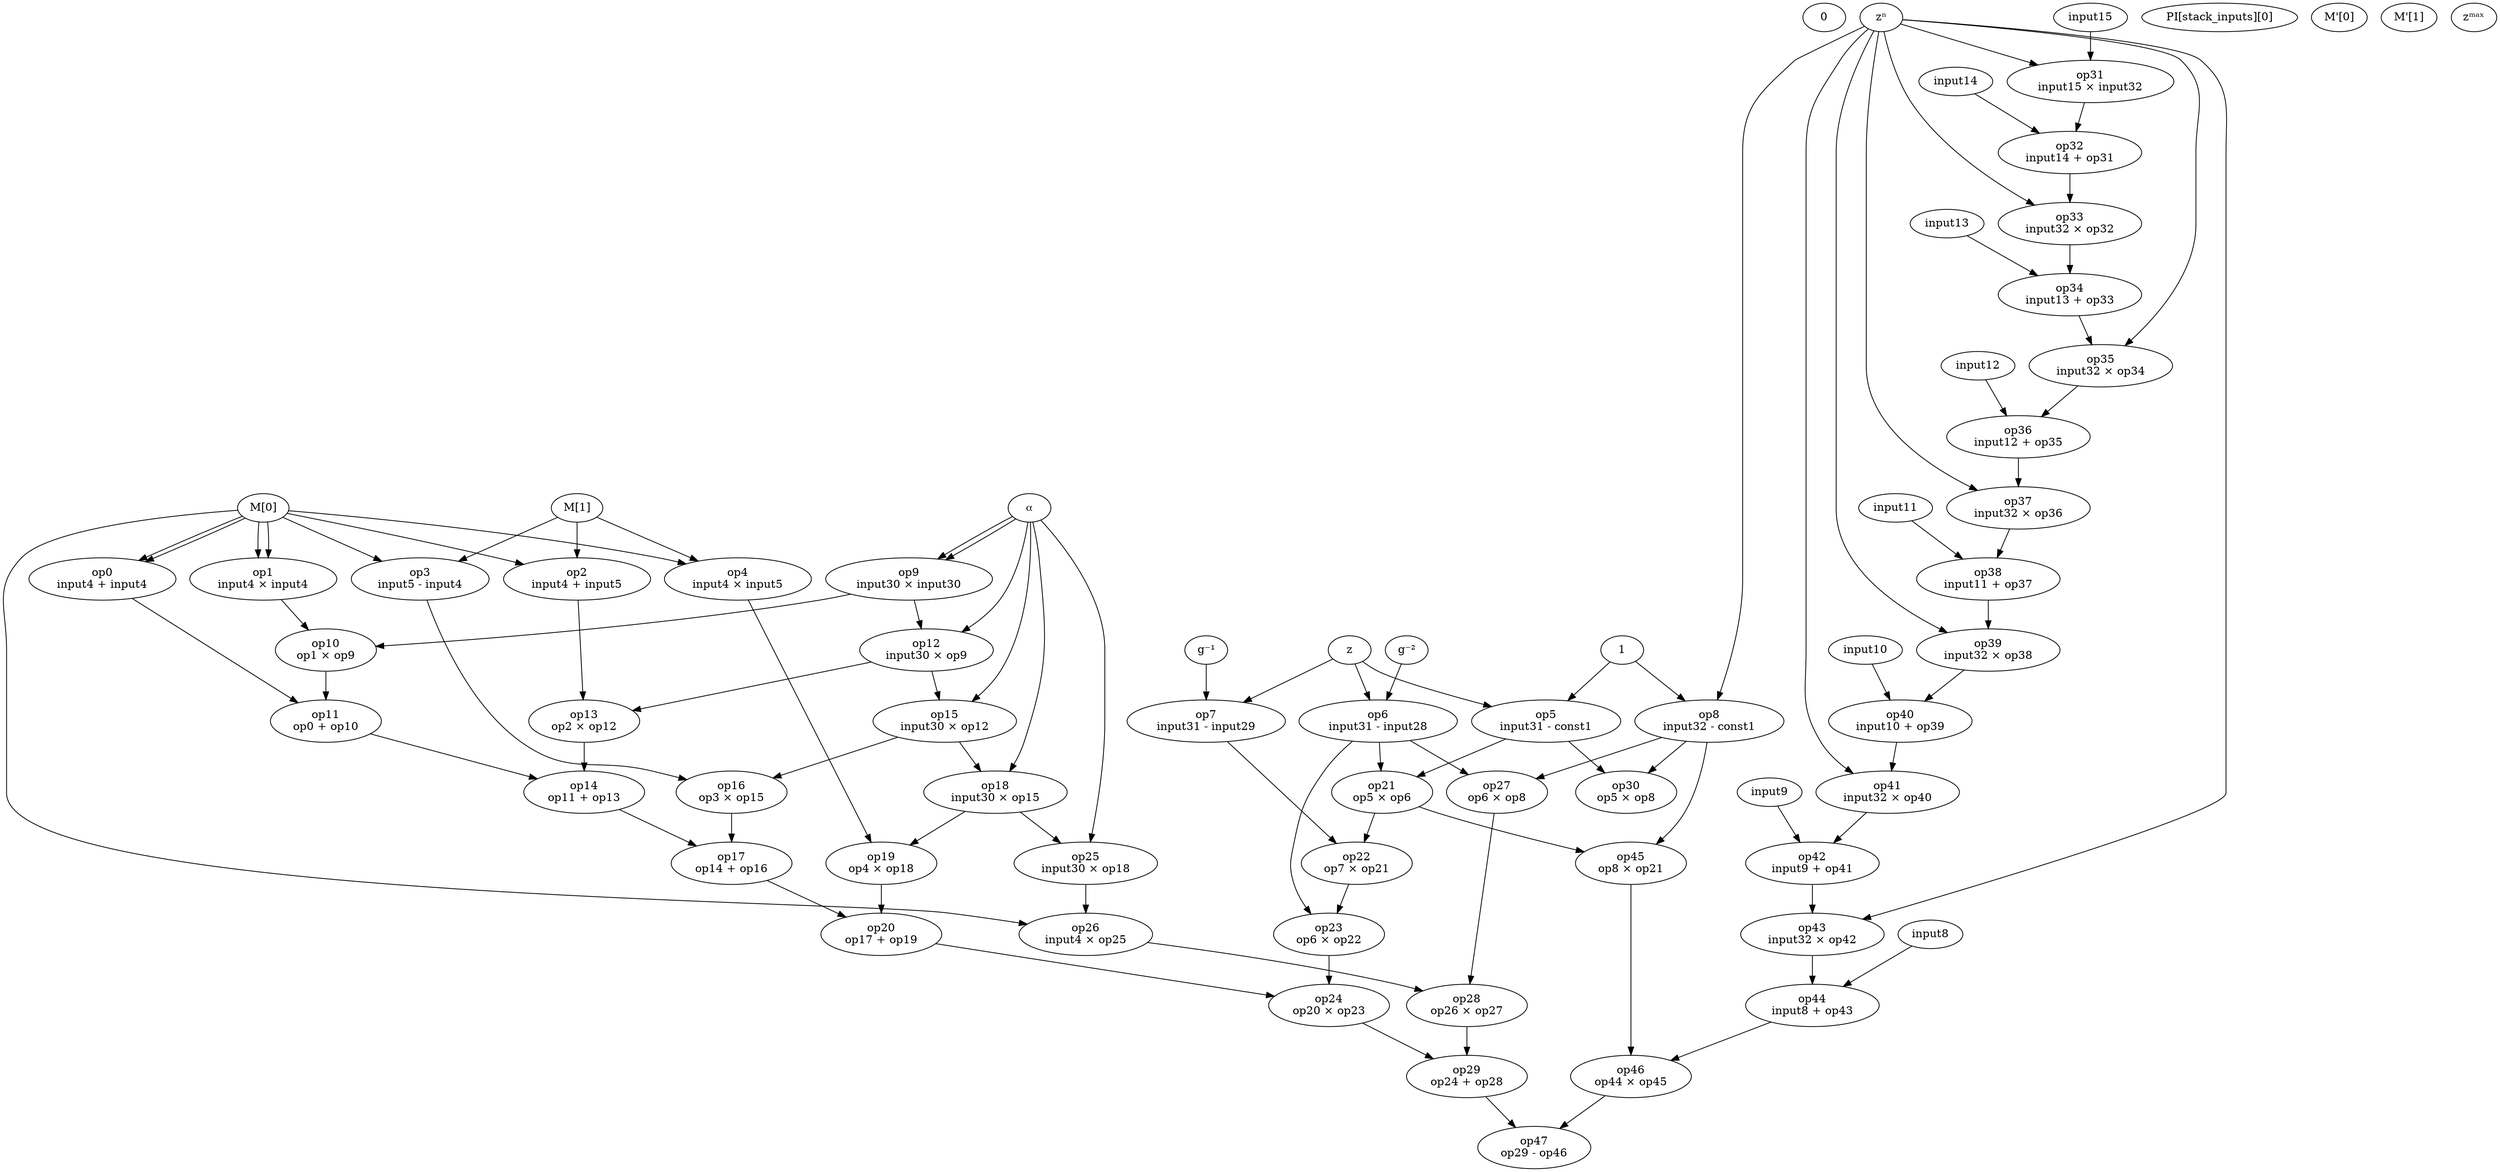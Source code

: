 digraph G {
const0 [label="0"]
const1 [label="1"]
input0 [label="PI[stack_inputs][0]"]
input4 [label="M[0]"]
input5 [label="M[1]"]
input16 [label="M'[0]"]
input17 [label="M'[1]"]
input28 [label="g⁻²"]
input29 [label="g⁻¹"]
input30 [label="⍺"]
input31 [label="z"]
input32 [label="zⁿ"]
input33 [label="zᵐᵃˣ"]
op0 [label="op0\ninput4 + input4"]
input4 -> op0
input4 -> op0
op1 [label="op1\ninput4 × input4"]
input4 -> op1
input4 -> op1
op2 [label="op2\ninput4 + input5"]
input4 -> op2
input5 -> op2
op3 [label="op3\ninput5 - input4"]
input5 -> op3
input4 -> op3
op4 [label="op4\ninput4 × input5"]
input4 -> op4
input5 -> op4
op5 [label="op5\ninput31 - const1"]
input31 -> op5
const1 -> op5
op6 [label="op6\ninput31 - input28"]
input31 -> op6
input28 -> op6
op7 [label="op7\ninput31 - input29"]
input31 -> op7
input29 -> op7
op8 [label="op8\ninput32 - const1"]
input32 -> op8
const1 -> op8
op9 [label="op9\ninput30 × input30"]
input30 -> op9
input30 -> op9
op10 [label="op10\nop1 × op9"]
op1 -> op10
op9 -> op10
op11 [label="op11\nop0 + op10"]
op0 -> op11
op10 -> op11
op12 [label="op12\ninput30 × op9"]
input30 -> op12
op9 -> op12
op13 [label="op13\nop2 × op12"]
op2 -> op13
op12 -> op13
op14 [label="op14\nop11 + op13"]
op11 -> op14
op13 -> op14
op15 [label="op15\ninput30 × op12"]
input30 -> op15
op12 -> op15
op16 [label="op16\nop3 × op15"]
op3 -> op16
op15 -> op16
op17 [label="op17\nop14 + op16"]
op14 -> op17
op16 -> op17
op18 [label="op18\ninput30 × op15"]
input30 -> op18
op15 -> op18
op19 [label="op19\nop4 × op18"]
op4 -> op19
op18 -> op19
op20 [label="op20\nop17 + op19"]
op17 -> op20
op19 -> op20
op21 [label="op21\nop5 × op6"]
op5 -> op21
op6 -> op21
op22 [label="op22\nop7 × op21"]
op7 -> op22
op21 -> op22
op23 [label="op23\nop6 × op22"]
op6 -> op23
op22 -> op23
op24 [label="op24\nop20 × op23"]
op20 -> op24
op23 -> op24
op25 [label="op25\ninput30 × op18"]
input30 -> op25
op18 -> op25
op26 [label="op26\ninput4 × op25"]
input4 -> op26
op25 -> op26
op27 [label="op27\nop6 × op8"]
op6 -> op27
op8 -> op27
op28 [label="op28\nop26 × op27"]
op26 -> op28
op27 -> op28
op29 [label="op29\nop24 + op28"]
op24 -> op29
op28 -> op29
op30 [label="op30\nop5 × op8"]
op5 -> op30
op8 -> op30
op31 [label="op31\ninput15 × input32"]
input15 -> op31
input32 -> op31
op32 [label="op32\ninput14 + op31"]
input14 -> op32
op31 -> op32
op33 [label="op33\ninput32 × op32"]
input32 -> op33
op32 -> op33
op34 [label="op34\ninput13 + op33"]
input13 -> op34
op33 -> op34
op35 [label="op35\ninput32 × op34"]
input32 -> op35
op34 -> op35
op36 [label="op36\ninput12 + op35"]
input12 -> op36
op35 -> op36
op37 [label="op37\ninput32 × op36"]
input32 -> op37
op36 -> op37
op38 [label="op38\ninput11 + op37"]
input11 -> op38
op37 -> op38
op39 [label="op39\ninput32 × op38"]
input32 -> op39
op38 -> op39
op40 [label="op40\ninput10 + op39"]
input10 -> op40
op39 -> op40
op41 [label="op41\ninput32 × op40"]
input32 -> op41
op40 -> op41
op42 [label="op42\ninput9 + op41"]
input9 -> op42
op41 -> op42
op43 [label="op43\ninput32 × op42"]
input32 -> op43
op42 -> op43
op44 [label="op44\ninput8 + op43"]
input8 -> op44
op43 -> op44
op45 [label="op45\nop8 × op21"]
op8 -> op45
op21 -> op45
op46 [label="op46\nop44 × op45"]
op44 -> op46
op45 -> op46
op47 [label="op47\nop29 - op46"]
op29 -> op47
op46 -> op47
}
